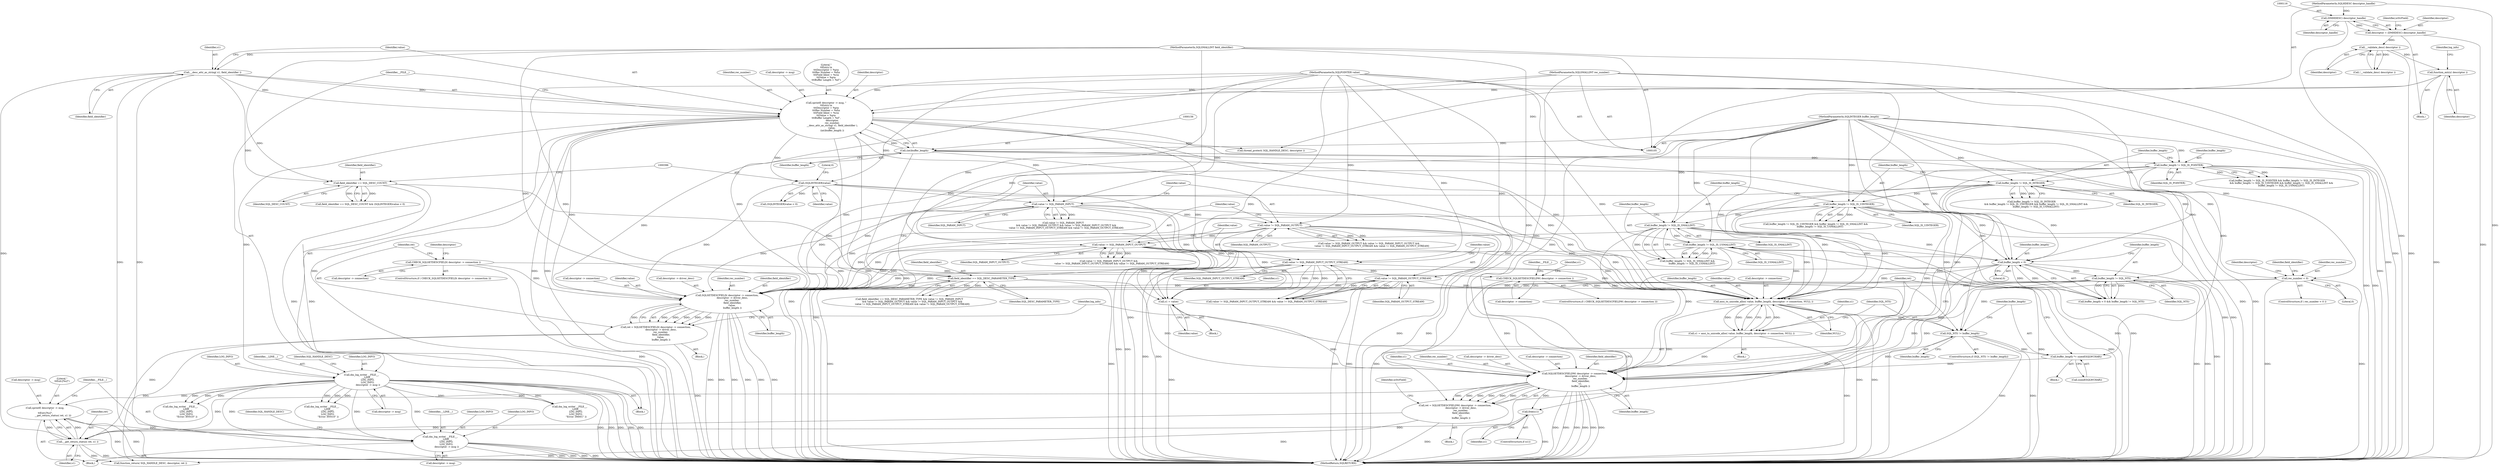digraph "0_unixODBC_45ef78e037f578b15fc58938a3a3251655e71d6f#diff-d52750c7ba4e594410438569d8e2963aL24@API" {
"1000579" [label="(Call,dm_log_write( __FILE__, \n                __LINE__, \n                LOG_INFO, \n                LOG_INFO, \n                descriptor -> msg ))"];
"1000158" [label="(Call,dm_log_write( __FILE__, \n                __LINE__, \n                LOG_INFO, \n                LOG_INFO, \n                descriptor -> msg ))"];
"1000144" [label="(Call,sprintf( descriptor -> msg, \"\n\t\tEntry:\\n\n\t\t\tDescriptor = %p\\n\n\t\t\tRec Number = %d\\n\n\t\t\tField Ident = %s\\n\n\t\t\tValue = %p\\n\n\t\t\tBuffer Length = %d\",\n                descriptor,\n                rec_number,\n                __desc_attr_as_string( s1, field_identifier ),\n                value, \n                (int)buffer_length ))"];
"1000137" [label="(Call,function_entry( descriptor ))"];
"1000126" [label="(Call,__validate_desc( descriptor ))"];
"1000113" [label="(Call,descriptor = (DMHDESC) descriptor_handle)"];
"1000115" [label="(Call,(DMHDESC) descriptor_handle)"];
"1000106" [label="(MethodParameterIn,SQLHDESC descriptor_handle)"];
"1000107" [label="(MethodParameterIn,SQLSMALLINT rec_number)"];
"1000151" [label="(Call,__desc_attr_as_string( s1, field_identifier ))"];
"1000108" [label="(MethodParameterIn,SQLSMALLINT field_identifier)"];
"1000109" [label="(MethodParameterIn,SQLPOINTER value)"];
"1000155" [label="(Call,(int)buffer_length)"];
"1000110" [label="(MethodParameterIn,SQLINTEGER buffer_length)"];
"1000571" [label="(Call,sprintf( descriptor -> msg, \n                \"\n\t\tExit:[%s]\",\n                    __get_return_status( ret, s1 )))"];
"1000576" [label="(Call,__get_return_status( ret, s1 ))"];
"1000519" [label="(Call,ret = SQLSETDESCFIELDW( descriptor -> connection,\n                descriptor -> driver_desc,\n                rec_number, \n                field_identifier,\n                s1, \n                buffer_length ))"];
"1000521" [label="(Call,SQLSETDESCFIELDW( descriptor -> connection,\n                descriptor -> driver_desc,\n                rec_number, \n                field_identifier,\n                s1, \n                buffer_length ))"];
"1000498" [label="(Call,ansi_to_unicode_alloc( value, buffer_length, descriptor -> connection, NULL ))"];
"1000395" [label="(Call,(SQLINTEGER)value)"];
"1000425" [label="(Call,value != SQL_PARAM_INPUT)"];
"1000440" [label="(Call,value != SQL_PARAM_OUTPUT_STREAM)"];
"1000437" [label="(Call,value != SQL_PARAM_INPUT_OUTPUT_STREAM)"];
"1000433" [label="(Call,value != SQL_PARAM_INPUT_OUTPUT)"];
"1000429" [label="(Call,value != SQL_PARAM_OUTPUT)"];
"1000356" [label="(Call,buffer_length != SQL_IS_USMALLINT)"];
"1000353" [label="(Call,buffer_length != SQL_IS_SMALLINT)"];
"1000349" [label="(Call,buffer_length != SQL_IS_UINTEGER)"];
"1000345" [label="(Call,buffer_length != SQL_IS_INTEGER)"];
"1000341" [label="(Call,buffer_length != SQL_IS_POINTER)"];
"1000363" [label="(Call,buffer_length < 0)"];
"1000366" [label="(Call,buffer_length != SQL_NTS)"];
"1000484" [label="(Call,CHECK_SQLSETDESCFIELDW( descriptor -> connection ))"];
"1000464" [label="(Call,CHECK_SQLSETDESCFIELD( descriptor -> connection ))"];
"1000262" [label="(Call,rec_number < 0)"];
"1000421" [label="(Call,field_identifier == SQL_DESC_PARAMETER_TYPE)"];
"1000391" [label="(Call,field_identifier == SQL_DESC_COUNT)"];
"1000496" [label="(Call,s1 = ansi_to_unicode_alloc( value, buffer_length, descriptor -> connection, NULL ))"];
"1000516" [label="(Call,s1 = value)"];
"1000510" [label="(Call,buffer_length *= sizeof(SQLWCHAR))"];
"1000506" [label="(Call,SQL_NTS != buffer_length)"];
"1000469" [label="(Call,ret = SQLSETDESCFIELD( descriptor -> connection,\n              descriptor -> driver_desc,\n              rec_number, \n              field_identifier,\n              value, \n              buffer_length ))"];
"1000471" [label="(Call,SQLSETDESCFIELD( descriptor -> connection,\n              descriptor -> driver_desc,\n              rec_number, \n              field_identifier,\n              value, \n              buffer_length ))"];
"1000537" [label="(Call,free(s1))"];
"1000576" [label="(Call,__get_return_status( ret, s1 ))"];
"1000465" [label="(Call,descriptor -> connection)"];
"1000438" [label="(Identifier,value)"];
"1000137" [label="(Call,function_entry( descriptor ))"];
"1000491" [label="(Identifier,s1)"];
"1000420" [label="(Call,field_identifier == SQL_DESC_PARAMETER_TYPE && value != SQL_PARAM_INPUT\n        && value != SQL_PARAM_OUTPUT && value != SQL_PARAM_INPUT_OUTPUT &&\n        value != SQL_PARAM_INPUT_OUTPUT_STREAM && value != SQL_PARAM_OUTPUT_STREAM)"];
"1000507" [label="(Identifier,SQL_NTS)"];
"1000463" [label="(ControlStructure,if ( CHECK_SQLSETDESCFIELD( descriptor -> connection )))"];
"1000367" [label="(Identifier,buffer_length)"];
"1000264" [label="(Literal,0)"];
"1000166" [label="(Call,thread_protect( SQL_HANDLE_DESC, descriptor ))"];
"1000484" [label="(Call,CHECK_SQLSETDESCFIELDW( descriptor -> connection ))"];
"1000357" [label="(Identifier,buffer_length)"];
"1000442" [label="(Identifier,SQL_PARAM_OUTPUT_STREAM)"];
"1000127" [label="(Identifier,descriptor)"];
"1000510" [label="(Call,buffer_length *= sizeof(SQLWCHAR))"];
"1000364" [label="(Identifier,buffer_length)"];
"1000472" [label="(Call,descriptor -> connection)"];
"1000498" [label="(Call,ansi_to_unicode_alloc( value, buffer_length, descriptor -> connection, NULL ))"];
"1000428" [label="(Call,value != SQL_PARAM_OUTPUT && value != SQL_PARAM_INPUT_OUTPUT &&\n        value != SQL_PARAM_INPUT_OUTPUT_STREAM && value != SQL_PARAM_OUTPUT_STREAM)"];
"1000432" [label="(Call,value != SQL_PARAM_INPUT_OUTPUT &&\n        value != SQL_PARAM_INPUT_OUTPUT_STREAM && value != SQL_PARAM_OUTPUT_STREAM)"];
"1000519" [label="(Call,ret = SQLSETDESCFIELDW( descriptor -> connection,\n                descriptor -> driver_desc,\n                rec_number, \n                field_identifier,\n                s1, \n                buffer_length ))"];
"1000497" [label="(Identifier,s1)"];
"1000362" [label="(Call,buffer_length < 0 && buffer_length != SQL_NTS)"];
"1000109" [label="(MethodParameterIn,SQLPOINTER value)"];
"1000434" [label="(Identifier,value)"];
"1000355" [label="(Identifier,SQL_IS_SMALLINT)"];
"1000470" [label="(Identifier,ret)"];
"1000426" [label="(Identifier,value)"];
"1000506" [label="(Call,SQL_NTS != buffer_length)"];
"1000486" [label="(Identifier,descriptor)"];
"1000423" [label="(Identifier,SQL_DESC_PARAMETER_TYPE)"];
"1000570" [label="(Block,)"];
"1000520" [label="(Identifier,ret)"];
"1000496" [label="(Call,s1 = ansi_to_unicode_alloc( value, buffer_length, descriptor -> connection, NULL ))"];
"1000541" [label="(Call,dm_log_write( __FILE__, \n                __LINE__, \n                LOG_INFO, \n                LOG_INFO, \n                \"Error: IM001\" ))"];
"1000366" [label="(Call,buffer_length != SQL_NTS)"];
"1000592" [label="(MethodReturn,SQLRETURN)"];
"1000517" [label="(Identifier,s1)"];
"1000542" [label="(Identifier,__FILE__)"];
"1000480" [label="(Identifier,value)"];
"1000568" [label="(Identifier,log_info)"];
"1000286" [label="(Identifier,field_identifier)"];
"1000152" [label="(Identifier,s1)"];
"1000115" [label="(Call,(DMHDESC) descriptor_handle)"];
"1000424" [label="(Call,value != SQL_PARAM_INPUT\n        && value != SQL_PARAM_OUTPUT && value != SQL_PARAM_INPUT_OUTPUT &&\n        value != SQL_PARAM_INPUT_OUTPUT_STREAM && value != SQL_PARAM_OUTPUT_STREAM)"];
"1000433" [label="(Call,value != SQL_PARAM_INPUT_OUTPUT)"];
"1000429" [label="(Call,value != SQL_PARAM_OUTPUT)"];
"1000159" [label="(Identifier,__FILE__)"];
"1000439" [label="(Identifier,SQL_PARAM_INPUT_OUTPUT_STREAM)"];
"1000261" [label="(ControlStructure,if ( rec_number < 0 ))"];
"1000537" [label="(Call,free(s1))"];
"1000162" [label="(Identifier,LOG_INFO)"];
"1000505" [label="(ControlStructure,if (SQL_NTS != buffer_length))"];
"1000485" [label="(Call,descriptor -> connection)"];
"1000138" [label="(Identifier,descriptor)"];
"1000157" [label="(Identifier,buffer_length)"];
"1000392" [label="(Identifier,field_identifier)"];
"1000341" [label="(Call,buffer_length != SQL_IS_POINTER)"];
"1000144" [label="(Call,sprintf( descriptor -> msg, \"\n\t\tEntry:\\n\n\t\t\tDescriptor = %p\\n\n\t\t\tRec Number = %d\\n\n\t\t\tField Ident = %s\\n\n\t\t\tValue = %p\\n\n\t\t\tBuffer Length = %d\",\n                descriptor,\n                rec_number,\n                __desc_attr_as_string( s1, field_identifier ),\n                value, \n                (int)buffer_length ))"];
"1000588" [label="(Call,function_return( SQL_HANDLE_DESC, descriptor, ret ))"];
"1000500" [label="(Identifier,buffer_length)"];
"1000345" [label="(Call,buffer_length != SQL_IS_INTEGER)"];
"1000571" [label="(Call,sprintf( descriptor -> msg, \n                \"\n\t\tExit:[%s]\",\n                    __get_return_status( ret, s1 )))"];
"1000117" [label="(Identifier,descriptor_handle)"];
"1000577" [label="(Identifier,ret)"];
"1000107" [label="(MethodParameterIn,SQLSMALLINT rec_number)"];
"1000579" [label="(Call,dm_log_write( __FILE__, \n                __LINE__, \n                LOG_INFO, \n                LOG_INFO, \n                descriptor -> msg ))"];
"1000352" [label="(Call,buffer_length != SQL_IS_SMALLINT &&\n            buffer_length != SQL_IS_USMALLINT)"];
"1000437" [label="(Call,value != SQL_PARAM_INPUT_OUTPUT_STREAM)"];
"1000148" [label="(Literal,\"\n\t\tEntry:\\n\n\t\t\tDescriptor = %p\\n\n\t\t\tRec Number = %d\\n\n\t\t\tField Ident = %s\\n\n\t\t\tValue = %p\\n\n\t\t\tBuffer Length = %d\")"];
"1000153" [label="(Identifier,field_identifier)"];
"1000530" [label="(Identifier,s1)"];
"1000350" [label="(Identifier,buffer_length)"];
"1000154" [label="(Identifier,value)"];
"1000511" [label="(Identifier,buffer_length)"];
"1000427" [label="(Identifier,SQL_PARAM_INPUT)"];
"1000393" [label="(Identifier,SQL_DESC_COUNT)"];
"1000582" [label="(Identifier,LOG_INFO)"];
"1000151" [label="(Call,__desc_attr_as_string( s1, field_identifier ))"];
"1000263" [label="(Identifier,rec_number)"];
"1000143" [label="(Block,)"];
"1000161" [label="(Identifier,LOG_INFO)"];
"1000440" [label="(Call,value != SQL_PARAM_OUTPUT_STREAM)"];
"1000114" [label="(Identifier,descriptor)"];
"1000488" [label="(Block,)"];
"1000535" [label="(ControlStructure,if (s1))"];
"1000499" [label="(Identifier,value)"];
"1000141" [label="(Identifier,log_info)"];
"1000525" [label="(Call,descriptor -> driver_desc)"];
"1000435" [label="(Identifier,SQL_PARAM_INPUT_OUTPUT)"];
"1000343" [label="(Identifier,SQL_IS_POINTER)"];
"1000342" [label="(Identifier,buffer_length)"];
"1000583" [label="(Identifier,LOG_INFO)"];
"1000155" [label="(Call,(int)buffer_length)"];
"1000521" [label="(Call,SQLSETDESCFIELDW( descriptor -> connection,\n                descriptor -> driver_desc,\n                rec_number, \n                field_identifier,\n                s1, \n                buffer_length ))"];
"1000110" [label="(MethodParameterIn,SQLINTEGER buffer_length)"];
"1000269" [label="(Identifier,descriptor)"];
"1000441" [label="(Identifier,value)"];
"1000344" [label="(Call,buffer_length != SQL_IS_INTEGER\n            && buffer_length != SQL_IS_UINTEGER && buffer_length != SQL_IS_SMALLINT &&\n            buffer_length != SQL_IS_USMALLINT)"];
"1000531" [label="(Identifier,buffer_length)"];
"1000108" [label="(MethodParameterIn,SQLSMALLINT field_identifier)"];
"1000475" [label="(Call,descriptor -> driver_desc)"];
"1000126" [label="(Call,__validate_desc( descriptor ))"];
"1000468" [label="(Block,)"];
"1000363" [label="(Call,buffer_length < 0)"];
"1000478" [label="(Identifier,rec_number)"];
"1000431" [label="(Identifier,SQL_PARAM_OUTPUT)"];
"1000351" [label="(Identifier,SQL_IS_UINTEGER)"];
"1000516" [label="(Call,s1 = value)"];
"1000522" [label="(Call,descriptor -> connection)"];
"1000483" [label="(ControlStructure,if ( CHECK_SQLSETDESCFIELDW( descriptor -> connection )))"];
"1000158" [label="(Call,dm_log_write( __FILE__, \n                __LINE__, \n                LOG_INFO, \n                LOG_INFO, \n                descriptor -> msg ))"];
"1000346" [label="(Identifier,buffer_length)"];
"1000518" [label="(Identifier,value)"];
"1000349" [label="(Call,buffer_length != SQL_IS_UINTEGER)"];
"1000163" [label="(Call,descriptor -> msg)"];
"1000149" [label="(Identifier,descriptor)"];
"1000479" [label="(Identifier,field_identifier)"];
"1000538" [label="(Identifier,s1)"];
"1000365" [label="(Literal,0)"];
"1000122" [label="(Identifier,isStrField)"];
"1000572" [label="(Call,descriptor -> msg)"];
"1000495" [label="(Block,)"];
"1000394" [label="(Call,(SQLINTEGER)value < 0)"];
"1000471" [label="(Call,SQLSETDESCFIELD( descriptor -> connection,\n              descriptor -> driver_desc,\n              rec_number, \n              field_identifier,\n              value, \n              buffer_length ))"];
"1000512" [label="(Call,sizeof(SQLWCHAR))"];
"1000391" [label="(Call,field_identifier == SQL_DESC_COUNT)"];
"1000262" [label="(Call,rec_number < 0)"];
"1000347" [label="(Identifier,SQL_IS_INTEGER)"];
"1000529" [label="(Identifier,field_identifier)"];
"1000464" [label="(Call,CHECK_SQLSETDESCFIELD( descriptor -> connection ))"];
"1000580" [label="(Identifier,__FILE__)"];
"1000575" [label="(Literal,\"\n\t\tExit:[%s]\")"];
"1000348" [label="(Call,buffer_length != SQL_IS_UINTEGER && buffer_length != SQL_IS_SMALLINT &&\n            buffer_length != SQL_IS_USMALLINT)"];
"1000589" [label="(Identifier,SQL_HANDLE_DESC)"];
"1000584" [label="(Call,descriptor -> msg)"];
"1000150" [label="(Identifier,rec_number)"];
"1000469" [label="(Call,ret = SQLSETDESCFIELD( descriptor -> connection,\n              descriptor -> driver_desc,\n              rec_number, \n              field_identifier,\n              value, \n              buffer_length ))"];
"1000436" [label="(Call,value != SQL_PARAM_INPUT_OUTPUT_STREAM && value != SQL_PARAM_OUTPUT_STREAM)"];
"1000368" [label="(Identifier,SQL_NTS)"];
"1000581" [label="(Identifier,__LINE__)"];
"1000390" [label="(Call,field_identifier == SQL_DESC_COUNT && (SQLINTEGER)value < 0)"];
"1000509" [label="(Block,)"];
"1000125" [label="(Call,!__validate_desc( descriptor ))"];
"1000354" [label="(Identifier,buffer_length)"];
"1000578" [label="(Identifier,s1)"];
"1000508" [label="(Identifier,buffer_length)"];
"1000145" [label="(Call,descriptor -> msg)"];
"1000395" [label="(Call,(SQLINTEGER)value)"];
"1000178" [label="(Call,dm_log_write( __FILE__, \n                __LINE__, \n                LOG_INFO, \n                LOG_INFO, \n                \"Error: HY010\" ))"];
"1000397" [label="(Identifier,value)"];
"1000236" [label="(Call,dm_log_write( __FILE__, \n                __LINE__, \n                LOG_INFO, \n                LOG_INFO, \n                \"Error: HY010\" ))"];
"1000501" [label="(Call,descriptor -> connection)"];
"1000515" [label="(Block,)"];
"1000106" [label="(MethodParameterIn,SQLHDESC descriptor_handle)"];
"1000356" [label="(Call,buffer_length != SQL_IS_USMALLINT)"];
"1000111" [label="(Block,)"];
"1000528" [label="(Identifier,rec_number)"];
"1000425" [label="(Call,value != SQL_PARAM_INPUT)"];
"1000358" [label="(Identifier,SQL_IS_USMALLINT)"];
"1000113" [label="(Call,descriptor = (DMHDESC) descriptor_handle)"];
"1000430" [label="(Identifier,value)"];
"1000504" [label="(Identifier,NULL)"];
"1000421" [label="(Call,field_identifier == SQL_DESC_PARAMETER_TYPE)"];
"1000340" [label="(Call,buffer_length != SQL_IS_POINTER && buffer_length != SQL_IS_INTEGER\n            && buffer_length != SQL_IS_UINTEGER && buffer_length != SQL_IS_SMALLINT &&\n            buffer_length != SQL_IS_USMALLINT)"];
"1000398" [label="(Literal,0)"];
"1000422" [label="(Identifier,field_identifier)"];
"1000160" [label="(Identifier,__LINE__)"];
"1000353" [label="(Call,buffer_length != SQL_IS_SMALLINT)"];
"1000481" [label="(Identifier,buffer_length)"];
"1000167" [label="(Identifier,SQL_HANDLE_DESC)"];
"1000533" [label="(Identifier,isStrField)"];
"1000579" -> "1000570"  [label="AST: "];
"1000579" -> "1000584"  [label="CFG: "];
"1000580" -> "1000579"  [label="AST: "];
"1000581" -> "1000579"  [label="AST: "];
"1000582" -> "1000579"  [label="AST: "];
"1000583" -> "1000579"  [label="AST: "];
"1000584" -> "1000579"  [label="AST: "];
"1000589" -> "1000579"  [label="CFG: "];
"1000579" -> "1000592"  [label="DDG: "];
"1000579" -> "1000592"  [label="DDG: "];
"1000579" -> "1000592"  [label="DDG: "];
"1000579" -> "1000592"  [label="DDG: "];
"1000579" -> "1000592"  [label="DDG: "];
"1000158" -> "1000579"  [label="DDG: "];
"1000158" -> "1000579"  [label="DDG: "];
"1000158" -> "1000579"  [label="DDG: "];
"1000571" -> "1000579"  [label="DDG: "];
"1000158" -> "1000143"  [label="AST: "];
"1000158" -> "1000163"  [label="CFG: "];
"1000159" -> "1000158"  [label="AST: "];
"1000160" -> "1000158"  [label="AST: "];
"1000161" -> "1000158"  [label="AST: "];
"1000162" -> "1000158"  [label="AST: "];
"1000163" -> "1000158"  [label="AST: "];
"1000167" -> "1000158"  [label="CFG: "];
"1000158" -> "1000592"  [label="DDG: "];
"1000158" -> "1000592"  [label="DDG: "];
"1000158" -> "1000592"  [label="DDG: "];
"1000158" -> "1000592"  [label="DDG: "];
"1000158" -> "1000592"  [label="DDG: "];
"1000144" -> "1000158"  [label="DDG: "];
"1000158" -> "1000178"  [label="DDG: "];
"1000158" -> "1000178"  [label="DDG: "];
"1000158" -> "1000178"  [label="DDG: "];
"1000158" -> "1000236"  [label="DDG: "];
"1000158" -> "1000236"  [label="DDG: "];
"1000158" -> "1000236"  [label="DDG: "];
"1000158" -> "1000541"  [label="DDG: "];
"1000158" -> "1000541"  [label="DDG: "];
"1000158" -> "1000541"  [label="DDG: "];
"1000158" -> "1000571"  [label="DDG: "];
"1000144" -> "1000143"  [label="AST: "];
"1000144" -> "1000155"  [label="CFG: "];
"1000145" -> "1000144"  [label="AST: "];
"1000148" -> "1000144"  [label="AST: "];
"1000149" -> "1000144"  [label="AST: "];
"1000150" -> "1000144"  [label="AST: "];
"1000151" -> "1000144"  [label="AST: "];
"1000154" -> "1000144"  [label="AST: "];
"1000155" -> "1000144"  [label="AST: "];
"1000159" -> "1000144"  [label="CFG: "];
"1000144" -> "1000592"  [label="DDG: "];
"1000144" -> "1000592"  [label="DDG: "];
"1000144" -> "1000592"  [label="DDG: "];
"1000144" -> "1000592"  [label="DDG: "];
"1000144" -> "1000592"  [label="DDG: "];
"1000137" -> "1000144"  [label="DDG: "];
"1000107" -> "1000144"  [label="DDG: "];
"1000151" -> "1000144"  [label="DDG: "];
"1000151" -> "1000144"  [label="DDG: "];
"1000109" -> "1000144"  [label="DDG: "];
"1000155" -> "1000144"  [label="DDG: "];
"1000144" -> "1000166"  [label="DDG: "];
"1000144" -> "1000262"  [label="DDG: "];
"1000144" -> "1000395"  [label="DDG: "];
"1000144" -> "1000425"  [label="DDG: "];
"1000144" -> "1000471"  [label="DDG: "];
"1000144" -> "1000498"  [label="DDG: "];
"1000144" -> "1000516"  [label="DDG: "];
"1000137" -> "1000111"  [label="AST: "];
"1000137" -> "1000138"  [label="CFG: "];
"1000138" -> "1000137"  [label="AST: "];
"1000141" -> "1000137"  [label="CFG: "];
"1000137" -> "1000592"  [label="DDG: "];
"1000126" -> "1000137"  [label="DDG: "];
"1000137" -> "1000166"  [label="DDG: "];
"1000126" -> "1000125"  [label="AST: "];
"1000126" -> "1000127"  [label="CFG: "];
"1000127" -> "1000126"  [label="AST: "];
"1000125" -> "1000126"  [label="CFG: "];
"1000126" -> "1000592"  [label="DDG: "];
"1000126" -> "1000125"  [label="DDG: "];
"1000113" -> "1000126"  [label="DDG: "];
"1000113" -> "1000111"  [label="AST: "];
"1000113" -> "1000115"  [label="CFG: "];
"1000114" -> "1000113"  [label="AST: "];
"1000115" -> "1000113"  [label="AST: "];
"1000122" -> "1000113"  [label="CFG: "];
"1000113" -> "1000592"  [label="DDG: "];
"1000115" -> "1000113"  [label="DDG: "];
"1000115" -> "1000117"  [label="CFG: "];
"1000116" -> "1000115"  [label="AST: "];
"1000117" -> "1000115"  [label="AST: "];
"1000115" -> "1000592"  [label="DDG: "];
"1000106" -> "1000115"  [label="DDG: "];
"1000106" -> "1000105"  [label="AST: "];
"1000106" -> "1000592"  [label="DDG: "];
"1000107" -> "1000105"  [label="AST: "];
"1000107" -> "1000592"  [label="DDG: "];
"1000107" -> "1000262"  [label="DDG: "];
"1000107" -> "1000471"  [label="DDG: "];
"1000107" -> "1000521"  [label="DDG: "];
"1000151" -> "1000153"  [label="CFG: "];
"1000152" -> "1000151"  [label="AST: "];
"1000153" -> "1000151"  [label="AST: "];
"1000154" -> "1000151"  [label="CFG: "];
"1000151" -> "1000592"  [label="DDG: "];
"1000151" -> "1000592"  [label="DDG: "];
"1000108" -> "1000151"  [label="DDG: "];
"1000151" -> "1000391"  [label="DDG: "];
"1000151" -> "1000576"  [label="DDG: "];
"1000108" -> "1000105"  [label="AST: "];
"1000108" -> "1000592"  [label="DDG: "];
"1000108" -> "1000391"  [label="DDG: "];
"1000108" -> "1000421"  [label="DDG: "];
"1000108" -> "1000471"  [label="DDG: "];
"1000108" -> "1000521"  [label="DDG: "];
"1000109" -> "1000105"  [label="AST: "];
"1000109" -> "1000592"  [label="DDG: "];
"1000109" -> "1000395"  [label="DDG: "];
"1000109" -> "1000425"  [label="DDG: "];
"1000109" -> "1000429"  [label="DDG: "];
"1000109" -> "1000433"  [label="DDG: "];
"1000109" -> "1000437"  [label="DDG: "];
"1000109" -> "1000440"  [label="DDG: "];
"1000109" -> "1000471"  [label="DDG: "];
"1000109" -> "1000498"  [label="DDG: "];
"1000109" -> "1000516"  [label="DDG: "];
"1000155" -> "1000157"  [label="CFG: "];
"1000156" -> "1000155"  [label="AST: "];
"1000157" -> "1000155"  [label="AST: "];
"1000155" -> "1000592"  [label="DDG: "];
"1000110" -> "1000155"  [label="DDG: "];
"1000155" -> "1000341"  [label="DDG: "];
"1000155" -> "1000363"  [label="DDG: "];
"1000155" -> "1000471"  [label="DDG: "];
"1000155" -> "1000498"  [label="DDG: "];
"1000155" -> "1000521"  [label="DDG: "];
"1000110" -> "1000105"  [label="AST: "];
"1000110" -> "1000592"  [label="DDG: "];
"1000110" -> "1000341"  [label="DDG: "];
"1000110" -> "1000345"  [label="DDG: "];
"1000110" -> "1000349"  [label="DDG: "];
"1000110" -> "1000353"  [label="DDG: "];
"1000110" -> "1000356"  [label="DDG: "];
"1000110" -> "1000363"  [label="DDG: "];
"1000110" -> "1000366"  [label="DDG: "];
"1000110" -> "1000471"  [label="DDG: "];
"1000110" -> "1000498"  [label="DDG: "];
"1000110" -> "1000506"  [label="DDG: "];
"1000110" -> "1000510"  [label="DDG: "];
"1000110" -> "1000521"  [label="DDG: "];
"1000571" -> "1000570"  [label="AST: "];
"1000571" -> "1000576"  [label="CFG: "];
"1000572" -> "1000571"  [label="AST: "];
"1000575" -> "1000571"  [label="AST: "];
"1000576" -> "1000571"  [label="AST: "];
"1000580" -> "1000571"  [label="CFG: "];
"1000571" -> "1000592"  [label="DDG: "];
"1000571" -> "1000592"  [label="DDG: "];
"1000576" -> "1000571"  [label="DDG: "];
"1000576" -> "1000571"  [label="DDG: "];
"1000576" -> "1000578"  [label="CFG: "];
"1000577" -> "1000576"  [label="AST: "];
"1000578" -> "1000576"  [label="AST: "];
"1000576" -> "1000592"  [label="DDG: "];
"1000519" -> "1000576"  [label="DDG: "];
"1000469" -> "1000576"  [label="DDG: "];
"1000521" -> "1000576"  [label="DDG: "];
"1000537" -> "1000576"  [label="DDG: "];
"1000576" -> "1000588"  [label="DDG: "];
"1000519" -> "1000488"  [label="AST: "];
"1000519" -> "1000521"  [label="CFG: "];
"1000520" -> "1000519"  [label="AST: "];
"1000521" -> "1000519"  [label="AST: "];
"1000533" -> "1000519"  [label="CFG: "];
"1000519" -> "1000592"  [label="DDG: "];
"1000521" -> "1000519"  [label="DDG: "];
"1000521" -> "1000519"  [label="DDG: "];
"1000521" -> "1000519"  [label="DDG: "];
"1000521" -> "1000519"  [label="DDG: "];
"1000521" -> "1000519"  [label="DDG: "];
"1000521" -> "1000519"  [label="DDG: "];
"1000519" -> "1000588"  [label="DDG: "];
"1000521" -> "1000531"  [label="CFG: "];
"1000522" -> "1000521"  [label="AST: "];
"1000525" -> "1000521"  [label="AST: "];
"1000528" -> "1000521"  [label="AST: "];
"1000529" -> "1000521"  [label="AST: "];
"1000530" -> "1000521"  [label="AST: "];
"1000531" -> "1000521"  [label="AST: "];
"1000521" -> "1000592"  [label="DDG: "];
"1000521" -> "1000592"  [label="DDG: "];
"1000521" -> "1000592"  [label="DDG: "];
"1000521" -> "1000592"  [label="DDG: "];
"1000521" -> "1000592"  [label="DDG: "];
"1000521" -> "1000592"  [label="DDG: "];
"1000498" -> "1000521"  [label="DDG: "];
"1000484" -> "1000521"  [label="DDG: "];
"1000262" -> "1000521"  [label="DDG: "];
"1000421" -> "1000521"  [label="DDG: "];
"1000496" -> "1000521"  [label="DDG: "];
"1000516" -> "1000521"  [label="DDG: "];
"1000356" -> "1000521"  [label="DDG: "];
"1000510" -> "1000521"  [label="DDG: "];
"1000349" -> "1000521"  [label="DDG: "];
"1000506" -> "1000521"  [label="DDG: "];
"1000363" -> "1000521"  [label="DDG: "];
"1000341" -> "1000521"  [label="DDG: "];
"1000366" -> "1000521"  [label="DDG: "];
"1000353" -> "1000521"  [label="DDG: "];
"1000345" -> "1000521"  [label="DDG: "];
"1000521" -> "1000537"  [label="DDG: "];
"1000498" -> "1000496"  [label="AST: "];
"1000498" -> "1000504"  [label="CFG: "];
"1000499" -> "1000498"  [label="AST: "];
"1000500" -> "1000498"  [label="AST: "];
"1000501" -> "1000498"  [label="AST: "];
"1000504" -> "1000498"  [label="AST: "];
"1000496" -> "1000498"  [label="CFG: "];
"1000498" -> "1000592"  [label="DDG: "];
"1000498" -> "1000592"  [label="DDG: "];
"1000498" -> "1000496"  [label="DDG: "];
"1000498" -> "1000496"  [label="DDG: "];
"1000498" -> "1000496"  [label="DDG: "];
"1000498" -> "1000496"  [label="DDG: "];
"1000395" -> "1000498"  [label="DDG: "];
"1000425" -> "1000498"  [label="DDG: "];
"1000440" -> "1000498"  [label="DDG: "];
"1000429" -> "1000498"  [label="DDG: "];
"1000433" -> "1000498"  [label="DDG: "];
"1000437" -> "1000498"  [label="DDG: "];
"1000356" -> "1000498"  [label="DDG: "];
"1000349" -> "1000498"  [label="DDG: "];
"1000363" -> "1000498"  [label="DDG: "];
"1000341" -> "1000498"  [label="DDG: "];
"1000366" -> "1000498"  [label="DDG: "];
"1000353" -> "1000498"  [label="DDG: "];
"1000345" -> "1000498"  [label="DDG: "];
"1000484" -> "1000498"  [label="DDG: "];
"1000498" -> "1000506"  [label="DDG: "];
"1000395" -> "1000394"  [label="AST: "];
"1000395" -> "1000397"  [label="CFG: "];
"1000396" -> "1000395"  [label="AST: "];
"1000397" -> "1000395"  [label="AST: "];
"1000398" -> "1000395"  [label="CFG: "];
"1000395" -> "1000592"  [label="DDG: "];
"1000395" -> "1000394"  [label="DDG: "];
"1000395" -> "1000425"  [label="DDG: "];
"1000395" -> "1000471"  [label="DDG: "];
"1000395" -> "1000516"  [label="DDG: "];
"1000425" -> "1000424"  [label="AST: "];
"1000425" -> "1000427"  [label="CFG: "];
"1000426" -> "1000425"  [label="AST: "];
"1000427" -> "1000425"  [label="AST: "];
"1000430" -> "1000425"  [label="CFG: "];
"1000424" -> "1000425"  [label="CFG: "];
"1000425" -> "1000592"  [label="DDG: "];
"1000425" -> "1000592"  [label="DDG: "];
"1000425" -> "1000424"  [label="DDG: "];
"1000425" -> "1000424"  [label="DDG: "];
"1000425" -> "1000429"  [label="DDG: "];
"1000425" -> "1000471"  [label="DDG: "];
"1000425" -> "1000516"  [label="DDG: "];
"1000440" -> "1000436"  [label="AST: "];
"1000440" -> "1000442"  [label="CFG: "];
"1000441" -> "1000440"  [label="AST: "];
"1000442" -> "1000440"  [label="AST: "];
"1000436" -> "1000440"  [label="CFG: "];
"1000440" -> "1000592"  [label="DDG: "];
"1000440" -> "1000592"  [label="DDG: "];
"1000440" -> "1000436"  [label="DDG: "];
"1000440" -> "1000436"  [label="DDG: "];
"1000437" -> "1000440"  [label="DDG: "];
"1000440" -> "1000471"  [label="DDG: "];
"1000440" -> "1000516"  [label="DDG: "];
"1000437" -> "1000436"  [label="AST: "];
"1000437" -> "1000439"  [label="CFG: "];
"1000438" -> "1000437"  [label="AST: "];
"1000439" -> "1000437"  [label="AST: "];
"1000441" -> "1000437"  [label="CFG: "];
"1000436" -> "1000437"  [label="CFG: "];
"1000437" -> "1000592"  [label="DDG: "];
"1000437" -> "1000592"  [label="DDG: "];
"1000437" -> "1000436"  [label="DDG: "];
"1000437" -> "1000436"  [label="DDG: "];
"1000433" -> "1000437"  [label="DDG: "];
"1000437" -> "1000471"  [label="DDG: "];
"1000437" -> "1000516"  [label="DDG: "];
"1000433" -> "1000432"  [label="AST: "];
"1000433" -> "1000435"  [label="CFG: "];
"1000434" -> "1000433"  [label="AST: "];
"1000435" -> "1000433"  [label="AST: "];
"1000438" -> "1000433"  [label="CFG: "];
"1000432" -> "1000433"  [label="CFG: "];
"1000433" -> "1000592"  [label="DDG: "];
"1000433" -> "1000592"  [label="DDG: "];
"1000433" -> "1000432"  [label="DDG: "];
"1000433" -> "1000432"  [label="DDG: "];
"1000429" -> "1000433"  [label="DDG: "];
"1000433" -> "1000471"  [label="DDG: "];
"1000433" -> "1000516"  [label="DDG: "];
"1000429" -> "1000428"  [label="AST: "];
"1000429" -> "1000431"  [label="CFG: "];
"1000430" -> "1000429"  [label="AST: "];
"1000431" -> "1000429"  [label="AST: "];
"1000434" -> "1000429"  [label="CFG: "];
"1000428" -> "1000429"  [label="CFG: "];
"1000429" -> "1000592"  [label="DDG: "];
"1000429" -> "1000592"  [label="DDG: "];
"1000429" -> "1000428"  [label="DDG: "];
"1000429" -> "1000428"  [label="DDG: "];
"1000429" -> "1000471"  [label="DDG: "];
"1000429" -> "1000516"  [label="DDG: "];
"1000356" -> "1000352"  [label="AST: "];
"1000356" -> "1000358"  [label="CFG: "];
"1000357" -> "1000356"  [label="AST: "];
"1000358" -> "1000356"  [label="AST: "];
"1000352" -> "1000356"  [label="CFG: "];
"1000356" -> "1000592"  [label="DDG: "];
"1000356" -> "1000592"  [label="DDG: "];
"1000356" -> "1000352"  [label="DDG: "];
"1000356" -> "1000352"  [label="DDG: "];
"1000353" -> "1000356"  [label="DDG: "];
"1000356" -> "1000363"  [label="DDG: "];
"1000356" -> "1000471"  [label="DDG: "];
"1000353" -> "1000352"  [label="AST: "];
"1000353" -> "1000355"  [label="CFG: "];
"1000354" -> "1000353"  [label="AST: "];
"1000355" -> "1000353"  [label="AST: "];
"1000357" -> "1000353"  [label="CFG: "];
"1000352" -> "1000353"  [label="CFG: "];
"1000353" -> "1000592"  [label="DDG: "];
"1000353" -> "1000592"  [label="DDG: "];
"1000353" -> "1000352"  [label="DDG: "];
"1000353" -> "1000352"  [label="DDG: "];
"1000349" -> "1000353"  [label="DDG: "];
"1000353" -> "1000363"  [label="DDG: "];
"1000353" -> "1000471"  [label="DDG: "];
"1000349" -> "1000348"  [label="AST: "];
"1000349" -> "1000351"  [label="CFG: "];
"1000350" -> "1000349"  [label="AST: "];
"1000351" -> "1000349"  [label="AST: "];
"1000354" -> "1000349"  [label="CFG: "];
"1000348" -> "1000349"  [label="CFG: "];
"1000349" -> "1000592"  [label="DDG: "];
"1000349" -> "1000592"  [label="DDG: "];
"1000349" -> "1000348"  [label="DDG: "];
"1000349" -> "1000348"  [label="DDG: "];
"1000345" -> "1000349"  [label="DDG: "];
"1000349" -> "1000363"  [label="DDG: "];
"1000349" -> "1000471"  [label="DDG: "];
"1000345" -> "1000344"  [label="AST: "];
"1000345" -> "1000347"  [label="CFG: "];
"1000346" -> "1000345"  [label="AST: "];
"1000347" -> "1000345"  [label="AST: "];
"1000350" -> "1000345"  [label="CFG: "];
"1000344" -> "1000345"  [label="CFG: "];
"1000345" -> "1000592"  [label="DDG: "];
"1000345" -> "1000592"  [label="DDG: "];
"1000345" -> "1000344"  [label="DDG: "];
"1000345" -> "1000344"  [label="DDG: "];
"1000341" -> "1000345"  [label="DDG: "];
"1000345" -> "1000363"  [label="DDG: "];
"1000345" -> "1000471"  [label="DDG: "];
"1000341" -> "1000340"  [label="AST: "];
"1000341" -> "1000343"  [label="CFG: "];
"1000342" -> "1000341"  [label="AST: "];
"1000343" -> "1000341"  [label="AST: "];
"1000346" -> "1000341"  [label="CFG: "];
"1000340" -> "1000341"  [label="CFG: "];
"1000341" -> "1000592"  [label="DDG: "];
"1000341" -> "1000592"  [label="DDG: "];
"1000341" -> "1000340"  [label="DDG: "];
"1000341" -> "1000340"  [label="DDG: "];
"1000341" -> "1000363"  [label="DDG: "];
"1000341" -> "1000471"  [label="DDG: "];
"1000363" -> "1000362"  [label="AST: "];
"1000363" -> "1000365"  [label="CFG: "];
"1000364" -> "1000363"  [label="AST: "];
"1000365" -> "1000363"  [label="AST: "];
"1000367" -> "1000363"  [label="CFG: "];
"1000362" -> "1000363"  [label="CFG: "];
"1000363" -> "1000592"  [label="DDG: "];
"1000363" -> "1000362"  [label="DDG: "];
"1000363" -> "1000362"  [label="DDG: "];
"1000363" -> "1000366"  [label="DDG: "];
"1000363" -> "1000471"  [label="DDG: "];
"1000366" -> "1000362"  [label="AST: "];
"1000366" -> "1000368"  [label="CFG: "];
"1000367" -> "1000366"  [label="AST: "];
"1000368" -> "1000366"  [label="AST: "];
"1000362" -> "1000366"  [label="CFG: "];
"1000366" -> "1000592"  [label="DDG: "];
"1000366" -> "1000592"  [label="DDG: "];
"1000366" -> "1000362"  [label="DDG: "];
"1000366" -> "1000362"  [label="DDG: "];
"1000366" -> "1000471"  [label="DDG: "];
"1000366" -> "1000506"  [label="DDG: "];
"1000484" -> "1000483"  [label="AST: "];
"1000484" -> "1000485"  [label="CFG: "];
"1000485" -> "1000484"  [label="AST: "];
"1000491" -> "1000484"  [label="CFG: "];
"1000542" -> "1000484"  [label="CFG: "];
"1000484" -> "1000592"  [label="DDG: "];
"1000484" -> "1000592"  [label="DDG: "];
"1000464" -> "1000484"  [label="DDG: "];
"1000464" -> "1000463"  [label="AST: "];
"1000464" -> "1000465"  [label="CFG: "];
"1000465" -> "1000464"  [label="AST: "];
"1000470" -> "1000464"  [label="CFG: "];
"1000486" -> "1000464"  [label="CFG: "];
"1000464" -> "1000592"  [label="DDG: "];
"1000464" -> "1000471"  [label="DDG: "];
"1000262" -> "1000261"  [label="AST: "];
"1000262" -> "1000264"  [label="CFG: "];
"1000263" -> "1000262"  [label="AST: "];
"1000264" -> "1000262"  [label="AST: "];
"1000269" -> "1000262"  [label="CFG: "];
"1000286" -> "1000262"  [label="CFG: "];
"1000262" -> "1000592"  [label="DDG: "];
"1000262" -> "1000592"  [label="DDG: "];
"1000262" -> "1000471"  [label="DDG: "];
"1000421" -> "1000420"  [label="AST: "];
"1000421" -> "1000423"  [label="CFG: "];
"1000422" -> "1000421"  [label="AST: "];
"1000423" -> "1000421"  [label="AST: "];
"1000426" -> "1000421"  [label="CFG: "];
"1000420" -> "1000421"  [label="CFG: "];
"1000421" -> "1000592"  [label="DDG: "];
"1000421" -> "1000592"  [label="DDG: "];
"1000421" -> "1000420"  [label="DDG: "];
"1000421" -> "1000420"  [label="DDG: "];
"1000391" -> "1000421"  [label="DDG: "];
"1000421" -> "1000471"  [label="DDG: "];
"1000391" -> "1000390"  [label="AST: "];
"1000391" -> "1000393"  [label="CFG: "];
"1000392" -> "1000391"  [label="AST: "];
"1000393" -> "1000391"  [label="AST: "];
"1000396" -> "1000391"  [label="CFG: "];
"1000390" -> "1000391"  [label="CFG: "];
"1000391" -> "1000592"  [label="DDG: "];
"1000391" -> "1000592"  [label="DDG: "];
"1000391" -> "1000390"  [label="DDG: "];
"1000391" -> "1000390"  [label="DDG: "];
"1000496" -> "1000495"  [label="AST: "];
"1000497" -> "1000496"  [label="AST: "];
"1000507" -> "1000496"  [label="CFG: "];
"1000496" -> "1000592"  [label="DDG: "];
"1000516" -> "1000515"  [label="AST: "];
"1000516" -> "1000518"  [label="CFG: "];
"1000517" -> "1000516"  [label="AST: "];
"1000518" -> "1000516"  [label="AST: "];
"1000520" -> "1000516"  [label="CFG: "];
"1000516" -> "1000592"  [label="DDG: "];
"1000510" -> "1000509"  [label="AST: "];
"1000510" -> "1000512"  [label="CFG: "];
"1000511" -> "1000510"  [label="AST: "];
"1000512" -> "1000510"  [label="AST: "];
"1000520" -> "1000510"  [label="CFG: "];
"1000506" -> "1000510"  [label="DDG: "];
"1000506" -> "1000505"  [label="AST: "];
"1000506" -> "1000508"  [label="CFG: "];
"1000507" -> "1000506"  [label="AST: "];
"1000508" -> "1000506"  [label="AST: "];
"1000511" -> "1000506"  [label="CFG: "];
"1000520" -> "1000506"  [label="CFG: "];
"1000506" -> "1000592"  [label="DDG: "];
"1000506" -> "1000592"  [label="DDG: "];
"1000469" -> "1000468"  [label="AST: "];
"1000469" -> "1000471"  [label="CFG: "];
"1000470" -> "1000469"  [label="AST: "];
"1000471" -> "1000469"  [label="AST: "];
"1000568" -> "1000469"  [label="CFG: "];
"1000469" -> "1000592"  [label="DDG: "];
"1000471" -> "1000469"  [label="DDG: "];
"1000471" -> "1000469"  [label="DDG: "];
"1000471" -> "1000469"  [label="DDG: "];
"1000471" -> "1000469"  [label="DDG: "];
"1000471" -> "1000469"  [label="DDG: "];
"1000471" -> "1000469"  [label="DDG: "];
"1000469" -> "1000588"  [label="DDG: "];
"1000471" -> "1000481"  [label="CFG: "];
"1000472" -> "1000471"  [label="AST: "];
"1000475" -> "1000471"  [label="AST: "];
"1000478" -> "1000471"  [label="AST: "];
"1000479" -> "1000471"  [label="AST: "];
"1000480" -> "1000471"  [label="AST: "];
"1000481" -> "1000471"  [label="AST: "];
"1000471" -> "1000592"  [label="DDG: "];
"1000471" -> "1000592"  [label="DDG: "];
"1000471" -> "1000592"  [label="DDG: "];
"1000471" -> "1000592"  [label="DDG: "];
"1000471" -> "1000592"  [label="DDG: "];
"1000471" -> "1000592"  [label="DDG: "];
"1000537" -> "1000535"  [label="AST: "];
"1000537" -> "1000538"  [label="CFG: "];
"1000538" -> "1000537"  [label="AST: "];
"1000568" -> "1000537"  [label="CFG: "];
"1000537" -> "1000592"  [label="DDG: "];
}
